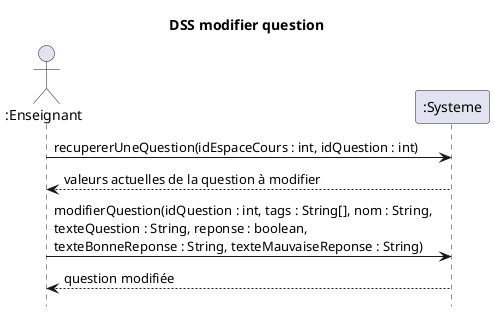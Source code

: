 @startuml DSS_Modifier_Question
title DSS modifier question
hide footbox
actor ":Enseignant" as prof
participant ":Systeme" as sys

prof -> sys : recupererUneQuestion(idEspaceCours : int, idQuestion : int)
sys --> prof : valeurs actuelles de la question à modifier
prof -> sys : modifierQuestion(idQuestion : int, tags : String[], nom : String, \ntexteQuestion : String, reponse : boolean,\ntexteBonneReponse : String, texteMauvaiseReponse : String)
sys --> prof : question modifiée
@enduml
